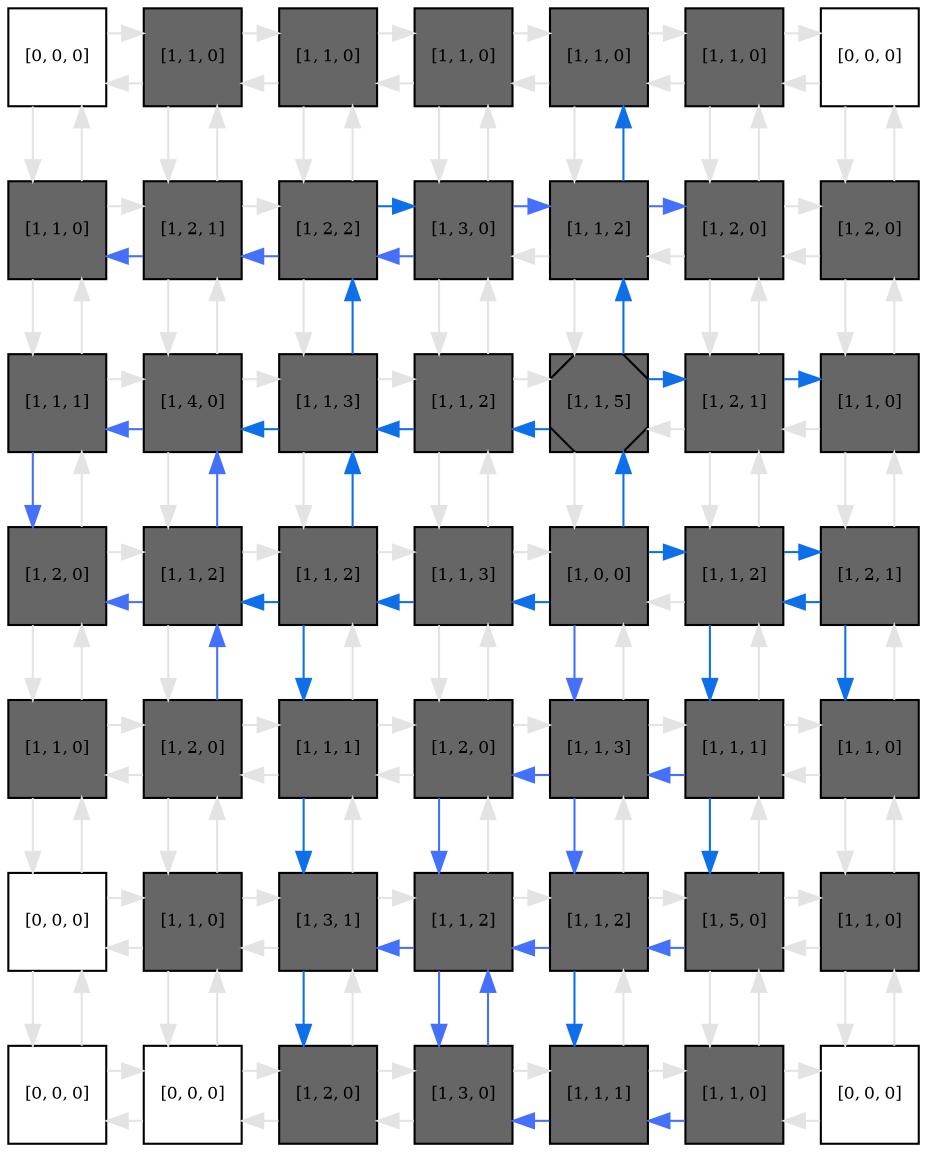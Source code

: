 digraph layout  {
rankdir=TB;
splines=ortho;
node [fixedsize=false, style=filled, width="0.6"];
edge [constraint=false];
0 [fillcolor="#FFFFFF", fontsize=8, label="[0, 0, 0]", shape=square, tooltip="name: None,\nin_degree: 2,\nout_degree: 2"];
1 [fillcolor="#666666", fontsize=8, label="[1, 1, 0]", shape=square, tooltip="name:  BCL2 ,\nin_degree: 3,\nout_degree: 3"];
2 [fillcolor="#666666", fontsize=8, label="[1, 1, 0]", shape=square, tooltip="name:  CDK2-Cyclin_E ,\nin_degree: 3,\nout_degree: 3"];
3 [fillcolor="#666666", fontsize=8, label="[1, 1, 0]", shape=square, tooltip="name:  p21 ,\nin_degree: 3,\nout_degree: 3"];
4 [fillcolor="#666666", fontsize=8, label="[1, 1, 0]", shape=square, tooltip="name:  Androgens ,\nin_degree: 3,\nout_degree: 3"];
5 [fillcolor="#666666", fontsize=8, label="[1, 1, 0]", shape=square, tooltip="name:  AR_HSP ,\nin_degree: 3,\nout_degree: 3"];
6 [fillcolor="#FFFFFF", fontsize=8, label="[0, 0, 0]", shape=square, tooltip="name: None,\nin_degree: 2,\nout_degree: 2"];
7 [fillcolor="#666666", fontsize=8, label="[1, 1, 0]", shape=square, tooltip="name:  RHEB ,\nin_degree: 3,\nout_degree: 3"];
8 [fillcolor="#666666", fontsize=8, label="[1, 2, 1]", shape=square, tooltip="name:  BAD ,\nin_degree: 4,\nout_degree: 4"];
9 [fillcolor="#666666", fontsize=8, label="[1, 2, 2]", shape=square, tooltip="name:  TSC1_2 ,\nin_degree: 4,\nout_degree: 4"];
10 [fillcolor="#666666", fontsize=8, label="[1, 3, 0]", shape=square, tooltip="name:  AKT ,\nin_degree: 4,\nout_degree: 4"];
11 [fillcolor="#666666", fontsize=8, label="[1, 1, 2]", shape=square, tooltip="name:  NKX3_1 ,\nin_degree: 4,\nout_degree: 4"];
12 [fillcolor="#666666", fontsize=8, label="[1, 2, 0]", shape=square, tooltip="name:  AR_AR ,\nin_degree: 4,\nout_degree: 4"];
13 [fillcolor="#666666", fontsize=8, label="[1, 2, 0]", shape=square, tooltip="name:  TMPRSS2 ,\nin_degree: 3,\nout_degree: 3"];
14 [fillcolor="#666666", fontsize=8, label="[1, 1, 1]", shape=square, tooltip="name:  mTOR ,\nin_degree: 3,\nout_degree: 3"];
15 [fillcolor="#666666", fontsize=8, label="[1, 4, 0]", shape=square, tooltip="name:  RP6SKB1 ,\nin_degree: 4,\nout_degree: 4"];
16 [fillcolor="#666666", fontsize=8, label="[1, 1, 3]", shape=square, tooltip="name:  AZD5363 ,\nin_degree: 4,\nout_degree: 4"];
17 [fillcolor="#666666", fontsize=8, label="[1, 1, 2]", shape=square, tooltip="name:  PDPK1 ,\nin_degree: 4,\nout_degree: 4"];
18 [fillcolor="#666666", fontsize=8, label="[1, 1, 5]", shape=Msquare, tooltip="name:  Temsirolimus ,\nin_degree: 4,\nout_degree: 4"];
19 [fillcolor="#666666", fontsize=8, label="[1, 2, 1]", shape=square, tooltip="name:  PSA ,\nin_degree: 4,\nout_degree: 4"];
20 [fillcolor="#666666", fontsize=8, label="[1, 1, 0]", shape=square, tooltip="name:  Enzalutamide ,\nin_degree: 3,\nout_degree: 3"];
21 [fillcolor="#666666", fontsize=8, label="[1, 2, 0]", shape=square, tooltip="name:  SRF_ELK1 ,\nin_degree: 3,\nout_degree: 3"];
22 [fillcolor="#666666", fontsize=8, label="[1, 1, 2]", shape=square, tooltip="name:  AZD6244 ,\nin_degree: 4,\nout_degree: 4"];
23 [fillcolor="#666666", fontsize=8, label="[1, 1, 2]", shape=square, tooltip="name:  PTEN ,\nin_degree: 4,\nout_degree: 4"];
24 [fillcolor="#666666", fontsize=8, label="[1, 1, 3]", shape=square, tooltip="name:  Cixutumumab ,\nin_degree: 4,\nout_degree: 4"];
25 [fillcolor="#666666", fontsize=8, label="[1, 0, 0]", shape=square, tooltip="name:  0 ,\nin_degree: 4,\nout_degree: 4"];
26 [fillcolor="#666666", fontsize=8, label="[1, 1, 2]", shape=square, tooltip="name:  HBEGF ,\nin_degree: 4,\nout_degree: 4"];
27 [fillcolor="#666666", fontsize=8, label="[1, 2, 1]", shape=square, tooltip="name:  EFGR ,\nin_degree: 3,\nout_degree: 3"];
28 [fillcolor="#666666", fontsize=8, label="[1, 1, 0]", shape=square, tooltip="name:  SP1 ,\nin_degree: 3,\nout_degree: 3"];
29 [fillcolor="#666666", fontsize=8, label="[1, 2, 0]", shape=square, tooltip="name:  ERK1_2 ,\nin_degree: 4,\nout_degree: 4"];
30 [fillcolor="#666666", fontsize=8, label="[1, 1, 1]", shape=square, tooltip="name:  BKM120 ,\nin_degree: 4,\nout_degree: 4"];
31 [fillcolor="#666666", fontsize=8, label="[1, 2, 0]", shape=square, tooltip="name:  IRS1 ,\nin_degree: 4,\nout_degree: 4"];
32 [fillcolor="#666666", fontsize=8, label="[1, 1, 3]", shape=square, tooltip="name:  IGF ,\nin_degree: 4,\nout_degree: 4"];
33 [fillcolor="#666666", fontsize=8, label="[1, 1, 1]", shape=square, tooltip="name:  IGFR1A_B ,\nin_degree: 4,\nout_degree: 4"];
34 [fillcolor="#666666", fontsize=8, label="[1, 1, 0]", shape=square, tooltip="name:  EGF ,\nin_degree: 3,\nout_degree: 3"];
35 [fillcolor="#FFFFFF", fontsize=8, label="[0, 0, 0]", shape=square, tooltip="name: None,\nin_degree: 3,\nout_degree: 3"];
36 [fillcolor="#666666", fontsize=8, label="[1, 1, 0]", shape=square, tooltip="name:  MEK1 ,\nin_degree: 4,\nout_degree: 4"];
37 [fillcolor="#666666", fontsize=8, label="[1, 3, 1]", shape=square, tooltip="name:  Raf ,\nin_degree: 4,\nout_degree: 4"];
38 [fillcolor="#666666", fontsize=8, label="[1, 1, 2]", shape=square, tooltip="name:  Ras ,\nin_degree: 4,\nout_degree: 4"];
39 [fillcolor="#666666", fontsize=8, label="[1, 1, 2]", shape=square, tooltip="name:  Lapatinib ,\nin_degree: 4,\nout_degree: 4"];
40 [fillcolor="#666666", fontsize=8, label="[1, 5, 0]", shape=square, tooltip="name:  GRB2_SOS ,\nin_degree: 4,\nout_degree: 4"];
41 [fillcolor="#666666", fontsize=8, label="[1, 1, 0]", shape=square, tooltip="name:  EGFR_ERBB2 ,\nin_degree: 3,\nout_degree: 3"];
42 [fillcolor="#FFFFFF", fontsize=8, label="[0, 0, 0]", shape=square, tooltip="name: None,\nin_degree: 2,\nout_degree: 2"];
43 [fillcolor="#FFFFFF", fontsize=8, label="[0, 0, 0]", shape=square, tooltip="name: None,\nin_degree: 3,\nout_degree: 3"];
44 [fillcolor="#666666", fontsize=8, label="[1, 2, 0]", shape=square, tooltip="name:  PIP3 ,\nin_degree: 3,\nout_degree: 3"];
45 [fillcolor="#666666", fontsize=8, label="[1, 3, 0]", shape=square, tooltip="name:  PIK3CA ,\nin_degree: 3,\nout_degree: 3"];
46 [fillcolor="#666666", fontsize=8, label="[1, 1, 1]", shape=square, tooltip="name:  NRG1 ,\nin_degree: 3,\nout_degree: 3"];
47 [fillcolor="#666666", fontsize=8, label="[1, 1, 0]", shape=square, tooltip="name:  ERBB2_3 ,\nin_degree: 3,\nout_degree: 3"];
48 [fillcolor="#FFFFFF", fontsize=8, label="[0, 0, 0]", shape=square, tooltip="name: None,\nin_degree: 2,\nout_degree: 2"];
0 -> 1  [color=grey89, style="penwidth(0.1)", tooltip=" ", weight=1];
0 -> 7  [color=grey89, style="penwidth(0.1)", tooltip=" ", weight=1];
1 -> 0  [color=grey89, style="penwidth(0.1)", tooltip=" ", weight=1];
1 -> 2  [color=grey89, style="penwidth(0.1)", tooltip=" ", weight=1];
1 -> 8  [color=grey89, style="penwidth(0.1)", tooltip=" ", weight=1];
2 -> 1  [color=grey89, style="penwidth(0.1)", tooltip=" ", weight=1];
2 -> 3  [color=grey89, style="penwidth(0.1)", tooltip=" ", weight=1];
2 -> 9  [color=grey89, style="penwidth(0.1)", tooltip=" ", weight=1];
3 -> 2  [color=grey89, style="penwidth(0.1)", tooltip=" ", weight=1];
3 -> 4  [color=grey89, style="penwidth(0.1)", tooltip=" ", weight=1];
3 -> 10  [color=grey89, style="penwidth(0.1)", tooltip=" ", weight=1];
4 -> 3  [color=grey89, style="penwidth(0.1)", tooltip=" ", weight=1];
4 -> 5  [color=grey89, style="penwidth(0.1)", tooltip=" ", weight=1];
4 -> 11  [color=grey89, style="penwidth(0.1)", tooltip=" ", weight=1];
5 -> 4  [color=grey89, style="penwidth(0.1)", tooltip=" ", weight=1];
5 -> 6  [color=grey89, style="penwidth(0.1)", tooltip=" ", weight=1];
5 -> 12  [color=grey89, style="penwidth(0.1)", tooltip=" ", weight=1];
6 -> 5  [color=grey89, style="penwidth(0.1)", tooltip=" ", weight=1];
6 -> 13  [color=grey89, style="penwidth(0.1)", tooltip=" ", weight=1];
7 -> 0  [color=grey89, style="penwidth(0.1)", tooltip=" ", weight=1];
7 -> 8  [color=grey89, style="penwidth(0.1)", tooltip=" ", weight=1];
7 -> 14  [color=grey89, style="penwidth(0.1)", tooltip=" ", weight=1];
8 -> 1  [color=grey89, style="penwidth(0.1)", tooltip=" ", weight=1];
8 -> 7  [color="#4470FC", style="penwidth(0.1)", tooltip="9( TSC1_2 ) to 7( RHEB )", weight=1];
8 -> 9  [color=grey89, style="penwidth(0.1)", tooltip=" ", weight=1];
8 -> 15  [color=grey89, style="penwidth(0.1)", tooltip=" ", weight=1];
9 -> 2  [color=grey89, style="penwidth(0.1)", tooltip=" ", weight=1];
9 -> 8  [color="#4470FC", style="penwidth(0.1)", tooltip="9( TSC1_2 ) to 7( RHEB )", weight=1];
9 -> 10  [color="#0E70E9", style="penwidth(0.1)", tooltip="23( PTEN ) to 10( AKT )", weight=1];
9 -> 16  [color=grey89, style="penwidth(0.1)", tooltip=" ", weight=1];
10 -> 3  [color=grey89, style="penwidth(0.1)", tooltip=" ", weight=1];
10 -> 9  [color="#4470FC", style="penwidth(0.1)", tooltip="10( AKT ) to 8( BAD )", weight=1];
10 -> 11  [color="#4470FC", style="penwidth(0.1)", tooltip="10( AKT ) to 12( AR_AR )", weight=1];
10 -> 17  [color=grey89, style="penwidth(0.1)", tooltip=" ", weight=1];
11 -> 4  [color="#0E70E9", style="penwidth(0.1)", tooltip="25( 0 ) to 4( Androgens )", weight=1];
11 -> 10  [color=grey89, style="penwidth(0.1)", tooltip=" ", weight=1];
11 -> 12  [color="#4470FC", style="penwidth(0.1)", tooltip="10( AKT ) to 12( AR_AR )", weight=1];
11 -> 18  [color=grey89, style="penwidth(0.1)", tooltip=" ", weight=1];
12 -> 5  [color=grey89, style="penwidth(0.1)", tooltip=" ", weight=1];
12 -> 11  [color=grey89, style="penwidth(0.1)", tooltip=" ", weight=1];
12 -> 13  [color=grey89, style="penwidth(0.1)", tooltip=" ", weight=1];
12 -> 19  [color=grey89, style="penwidth(0.1)", tooltip=" ", weight=1];
13 -> 6  [color=grey89, style="penwidth(0.1)", tooltip=" ", weight=1];
13 -> 12  [color=grey89, style="penwidth(0.1)", tooltip=" ", weight=1];
13 -> 20  [color=grey89, style="penwidth(0.1)", tooltip=" ", weight=1];
14 -> 7  [color=grey89, style="penwidth(0.1)", tooltip=" ", weight=1];
14 -> 15  [color=grey89, style="penwidth(0.1)", tooltip=" ", weight=1];
14 -> 21  [color="#4470FC", style="penwidth(0.1)", tooltip="15( RP6SKB1 ) to 21( SRF_ELK1 )", weight=1];
15 -> 8  [color=grey89, style="penwidth(0.1)", tooltip=" ", weight=1];
15 -> 14  [color="#4470FC", style="penwidth(0.1)", tooltip="15( RP6SKB1 ) to 21( SRF_ELK1 )", weight=1];
15 -> 16  [color=grey89, style="penwidth(0.1)", tooltip=" ", weight=1];
15 -> 22  [color=grey89, style="penwidth(0.1)", tooltip=" ", weight=1];
16 -> 9  [color="#0E70E9", style="penwidth(0.1)", tooltip="23( PTEN ) to 10( AKT )", weight=1];
16 -> 15  [color="#0E70E9", style="penwidth(0.1)", tooltip="18( Temsirolimus ) to 15( RP6SKB1 )", weight=1];
16 -> 17  [color=grey89, style="penwidth(0.1)", tooltip=" ", weight=1];
16 -> 23  [color=grey89, style="penwidth(0.1)", tooltip=" ", weight=1];
17 -> 10  [color=grey89, style="penwidth(0.1)", tooltip=" ", weight=1];
17 -> 16  [color="#0E70E9", style="penwidth(0.1)", tooltip="25( 0 ) to 16( AZD5363 )", weight=1];
17 -> 18  [color=grey89, style="penwidth(0.1)", tooltip=" ", weight=1];
17 -> 24  [color=grey89, style="penwidth(0.1)", tooltip=" ", weight=1];
18 -> 11  [color="#0E70E9", style="penwidth(0.1)", tooltip="25( 0 ) to 4( Androgens )", weight=1];
18 -> 17  [color="#0E70E9", style="penwidth(0.1)", tooltip="25( 0 ) to 16( AZD5363 )", weight=1];
18 -> 19  [color="#0E70E9", style="penwidth(0.1)", tooltip="25( 0 ) to 20( Enzalutamide )", weight=1];
18 -> 25  [color=grey89, style="penwidth(0.1)", tooltip=" ", weight=1];
19 -> 12  [color=grey89, style="penwidth(0.1)", tooltip=" ", weight=1];
19 -> 18  [color=grey89, style="penwidth(0.1)", tooltip=" ", weight=1];
19 -> 20  [color="#0E70E9", style="penwidth(0.1)", tooltip="25( 0 ) to 20( Enzalutamide )", weight=1];
19 -> 26  [color=grey89, style="penwidth(0.1)", tooltip=" ", weight=1];
20 -> 13  [color=grey89, style="penwidth(0.1)", tooltip=" ", weight=1];
20 -> 19  [color=grey89, style="penwidth(0.1)", tooltip=" ", weight=1];
20 -> 27  [color=grey89, style="penwidth(0.1)", tooltip=" ", weight=1];
21 -> 14  [color=grey89, style="penwidth(0.1)", tooltip=" ", weight=1];
21 -> 22  [color=grey89, style="penwidth(0.1)", tooltip=" ", weight=1];
21 -> 28  [color=grey89, style="penwidth(0.1)", tooltip=" ", weight=1];
22 -> 15  [color="#4470FC", style="penwidth(0.1)", tooltip="29( ERK1_2 ) to 15( RP6SKB1 )", weight=1];
22 -> 21  [color="#4470FC", style="penwidth(0.1)", tooltip="29( ERK1_2 ) to 21( SRF_ELK1 )", weight=1];
22 -> 23  [color=grey89, style="penwidth(0.1)", tooltip=" ", weight=1];
22 -> 29  [color=grey89, style="penwidth(0.1)", tooltip=" ", weight=1];
23 -> 16  [color="#0E70E9", style="penwidth(0.1)", tooltip="23( PTEN ) to 10( AKT )", weight=1];
23 -> 22  [color="#0E70E9", style="penwidth(0.1)", tooltip="25( 0 ) to 22( AZD6244 )", weight=1];
23 -> 24  [color=grey89, style="penwidth(0.1)", tooltip=" ", weight=1];
23 -> 30  [color="#0E70E9", style="penwidth(0.1)", tooltip="25( 0 ) to 30( BKM120 )", weight=1];
24 -> 17  [color=grey89, style="penwidth(0.1)", tooltip=" ", weight=1];
24 -> 23  [color="#0E70E9", style="penwidth(0.1)", tooltip="25( 0 ) to 30( BKM120 )", weight=1];
24 -> 25  [color=grey89, style="penwidth(0.1)", tooltip=" ", weight=1];
24 -> 31  [color=grey89, style="penwidth(0.1)", tooltip=" ", weight=1];
25 -> 18  [color="#0E70E9", style="penwidth(0.1)", tooltip="25( 0 ) to 16( AZD5363 )", weight=1];
25 -> 24  [color="#0E70E9", style="penwidth(0.1)", tooltip="25( 0 ) to 30( BKM120 )", weight=1];
25 -> 26  [color="#0E70E9", style="penwidth(0.1)", tooltip="25( 0 ) to 34( EGF )", weight=1];
25 -> 32  [color="#4470FC", style="penwidth(0.1)", tooltip="25( 0 ) to 39( Lapatinib )", weight=1];
26 -> 19  [color=grey89, style="penwidth(0.1)", tooltip=" ", weight=1];
26 -> 25  [color=grey89, style="penwidth(0.1)", tooltip=" ", weight=1];
26 -> 27  [color="#0E70E9", style="penwidth(0.1)", tooltip="25( 0 ) to 34( EGF )", weight=1];
26 -> 33  [color="#0E70E9", style="penwidth(0.1)", tooltip="27( EFGR ) to 40( GRB2_SOS )", weight=1];
27 -> 20  [color=grey89, style="penwidth(0.1)", tooltip=" ", weight=1];
27 -> 26  [color="#0E70E9", style="penwidth(0.1)", tooltip="27( EFGR ) to 40( GRB2_SOS )", weight=1];
27 -> 34  [color="#0E70E9", style="penwidth(0.1)", tooltip="25( 0 ) to 34( EGF )", weight=1];
28 -> 21  [color=grey89, style="penwidth(0.1)", tooltip=" ", weight=1];
28 -> 29  [color=grey89, style="penwidth(0.1)", tooltip=" ", weight=1];
28 -> 35  [color=grey89, style="penwidth(0.1)", tooltip=" ", weight=1];
29 -> 22  [color="#4470FC", style="penwidth(0.1)", tooltip="29( ERK1_2 ) to 15( RP6SKB1 )", weight=1];
29 -> 28  [color=grey89, style="penwidth(0.1)", tooltip=" ", weight=1];
29 -> 30  [color=grey89, style="penwidth(0.1)", tooltip=" ", weight=1];
29 -> 36  [color=grey89, style="penwidth(0.1)", tooltip=" ", weight=1];
30 -> 23  [color=grey89, style="penwidth(0.1)", tooltip=" ", weight=1];
30 -> 29  [color=grey89, style="penwidth(0.1)", tooltip=" ", weight=1];
30 -> 31  [color=grey89, style="penwidth(0.1)", tooltip=" ", weight=1];
30 -> 37  [color="#0E70E9", style="penwidth(0.1)", tooltip="23( PTEN ) to 44( PIP3 )", weight=1];
31 -> 24  [color=grey89, style="penwidth(0.1)", tooltip=" ", weight=1];
31 -> 30  [color=grey89, style="penwidth(0.1)", tooltip=" ", weight=1];
31 -> 32  [color=grey89, style="penwidth(0.1)", tooltip=" ", weight=1];
31 -> 38  [color="#4470FC", style="penwidth(0.1)", tooltip="31( IRS1 ) to 45( PIK3CA )", weight=1];
32 -> 25  [color=grey89, style="penwidth(0.1)", tooltip=" ", weight=1];
32 -> 31  [color="#4470FC", style="penwidth(0.1)", tooltip="33( IGFR1A_B ) to 31( IRS1 )", weight=1];
32 -> 33  [color=grey89, style="penwidth(0.1)", tooltip=" ", weight=1];
32 -> 39  [color="#4470FC", style="penwidth(0.1)", tooltip="25( 0 ) to 39( Lapatinib )", weight=1];
33 -> 26  [color=grey89, style="penwidth(0.1)", tooltip=" ", weight=1];
33 -> 32  [color="#4470FC", style="penwidth(0.1)", tooltip="33( IGFR1A_B ) to 31( IRS1 )", weight=1];
33 -> 34  [color=grey89, style="penwidth(0.1)", tooltip=" ", weight=1];
33 -> 40  [color="#0E70E9", style="penwidth(0.1)", tooltip="27( EFGR ) to 40( GRB2_SOS )", weight=1];
34 -> 27  [color=grey89, style="penwidth(0.1)", tooltip=" ", weight=1];
34 -> 33  [color=grey89, style="penwidth(0.1)", tooltip=" ", weight=1];
34 -> 41  [color=grey89, style="penwidth(0.1)", tooltip=" ", weight=1];
35 -> 28  [color=grey89, style="penwidth(0.1)", tooltip=" ", weight=1];
35 -> 36  [color=grey89, style="penwidth(0.1)", tooltip=" ", weight=1];
35 -> 42  [color=grey89, style="penwidth(0.1)", tooltip=" ", weight=1];
36 -> 29  [color=grey89, style="penwidth(0.1)", tooltip=" ", weight=1];
36 -> 35  [color=grey89, style="penwidth(0.1)", tooltip=" ", weight=1];
36 -> 37  [color=grey89, style="penwidth(0.1)", tooltip=" ", weight=1];
36 -> 43  [color=grey89, style="penwidth(0.1)", tooltip=" ", weight=1];
37 -> 30  [color=grey89, style="penwidth(0.1)", tooltip=" ", weight=1];
37 -> 36  [color=grey89, style="penwidth(0.1)", tooltip=" ", weight=1];
37 -> 38  [color=grey89, style="penwidth(0.1)", tooltip=" ", weight=1];
37 -> 44  [color="#0E70E9", style="penwidth(0.1)", tooltip="23( PTEN ) to 44( PIP3 )", weight=1];
38 -> 31  [color=grey89, style="penwidth(0.1)", tooltip=" ", weight=1];
38 -> 37  [color="#4470FC", style="penwidth(0.1)", tooltip="45( PIK3CA ) to 37( Raf )", weight=1];
38 -> 39  [color=grey89, style="penwidth(0.1)", tooltip=" ", weight=1];
38 -> 45  [color="#4470FC", style="penwidth(0.1)", tooltip="31( IRS1 ) to 45( PIK3CA )", weight=1];
39 -> 32  [color=grey89, style="penwidth(0.1)", tooltip=" ", weight=1];
39 -> 38  [color="#4470FC", style="penwidth(0.1)", tooltip="40( GRB2_SOS ) to 38( Ras )", weight=1];
39 -> 40  [color=grey89, style="penwidth(0.1)", tooltip=" ", weight=1];
39 -> 46  [color="#0E70E9", style="penwidth(0.1)", tooltip="25( 0 ) to 46( NRG1 )", weight=1];
40 -> 33  [color=grey89, style="penwidth(0.1)", tooltip=" ", weight=1];
40 -> 39  [color="#4470FC", style="penwidth(0.1)", tooltip="40( GRB2_SOS ) to 38( Ras )", weight=1];
40 -> 41  [color=grey89, style="penwidth(0.1)", tooltip=" ", weight=1];
40 -> 47  [color=grey89, style="penwidth(0.1)", tooltip=" ", weight=1];
41 -> 34  [color=grey89, style="penwidth(0.1)", tooltip=" ", weight=1];
41 -> 40  [color=grey89, style="penwidth(0.1)", tooltip=" ", weight=1];
41 -> 48  [color=grey89, style="penwidth(0.1)", tooltip=" ", weight=1];
42 -> 35  [color=grey89, style="penwidth(0.1)", tooltip=" ", weight=1];
42 -> 43  [color=grey89, style="penwidth(0.1)", tooltip=" ", weight=1];
43 -> 36  [color=grey89, style="penwidth(0.1)", tooltip=" ", weight=1];
43 -> 42  [color=grey89, style="penwidth(0.1)", tooltip=" ", weight=1];
43 -> 44  [color=grey89, style="penwidth(0.1)", tooltip=" ", weight=1];
44 -> 37  [color=grey89, style="penwidth(0.1)", tooltip=" ", weight=1];
44 -> 43  [color=grey89, style="penwidth(0.1)", tooltip=" ", weight=1];
44 -> 45  [color=grey89, style="penwidth(0.1)", tooltip=" ", weight=1];
45 -> 38  [color="#4470FC", style="penwidth(0.1)", tooltip="45( PIK3CA ) to 37( Raf )", weight=1];
45 -> 44  [color=grey89, style="penwidth(0.1)", tooltip=" ", weight=1];
45 -> 46  [color=grey89, style="penwidth(0.1)", tooltip=" ", weight=1];
46 -> 39  [color=grey89, style="penwidth(0.1)", tooltip=" ", weight=1];
46 -> 45  [color="#4470FC", style="penwidth(0.1)", tooltip="47( ERBB2_3 ) to 45( PIK3CA )", weight=1];
46 -> 47  [color=grey89, style="penwidth(0.1)", tooltip=" ", weight=1];
47 -> 40  [color=grey89, style="penwidth(0.1)", tooltip=" ", weight=1];
47 -> 46  [color="#4470FC", style="penwidth(0.1)", tooltip="47( ERBB2_3 ) to 45( PIK3CA )", weight=1];
47 -> 48  [color=grey89, style="penwidth(0.1)", tooltip=" ", weight=1];
48 -> 41  [color=grey89, style="penwidth(0.1)", tooltip=" ", weight=1];
48 -> 47  [color=grey89, style="penwidth(0.1)", tooltip=" ", weight=1];
edge [constraint=true, style=invis];

0 -> 7 -> 14 -> 21 -> 28 -> 35 -> 42;
1 -> 8 -> 15 -> 22 -> 29 -> 36 -> 43;
2 -> 9 -> 16 -> 23 -> 30 -> 37 -> 44;
3 -> 10 -> 17 -> 24 -> 31 -> 38 -> 45;
4 -> 11 -> 18 -> 25 -> 32 -> 39 -> 46;
5 -> 12 -> 19 -> 26 -> 33 -> 40 -> 47;
6 -> 13 -> 20 -> 27 -> 34 -> 41 -> 48;
rank = same {0 -> 1 -> 2 -> 3 -> 4 -> 5 -> 6};
rank = same {7 -> 8 -> 9 -> 10 -> 11 -> 12 -> 13};
rank = same {14 -> 15 -> 16 -> 17 -> 18 -> 19 -> 20};
rank = same {21 -> 22 -> 23 -> 24 -> 25 -> 26 -> 27};
rank = same {28 -> 29 -> 30 -> 31 -> 32 -> 33 -> 34};
rank = same {35 -> 36 -> 37 -> 38 -> 39 -> 40 -> 41};
rank = same {42 -> 43 -> 44 -> 45 -> 46 -> 47 -> 48};
}